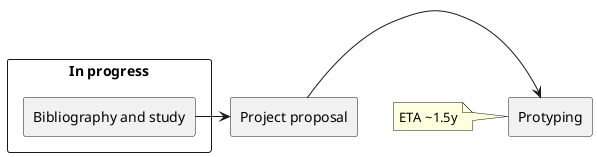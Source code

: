 @startuml

rectangle "In progress" {
rectangle "Bibliography and study"  as S1
}

rectangle "Project proposal" as S2
rectangle "Protyping" as S3

S1 -> S2
S2 -> S3
note left: ETA ~1.5y

@enduml
